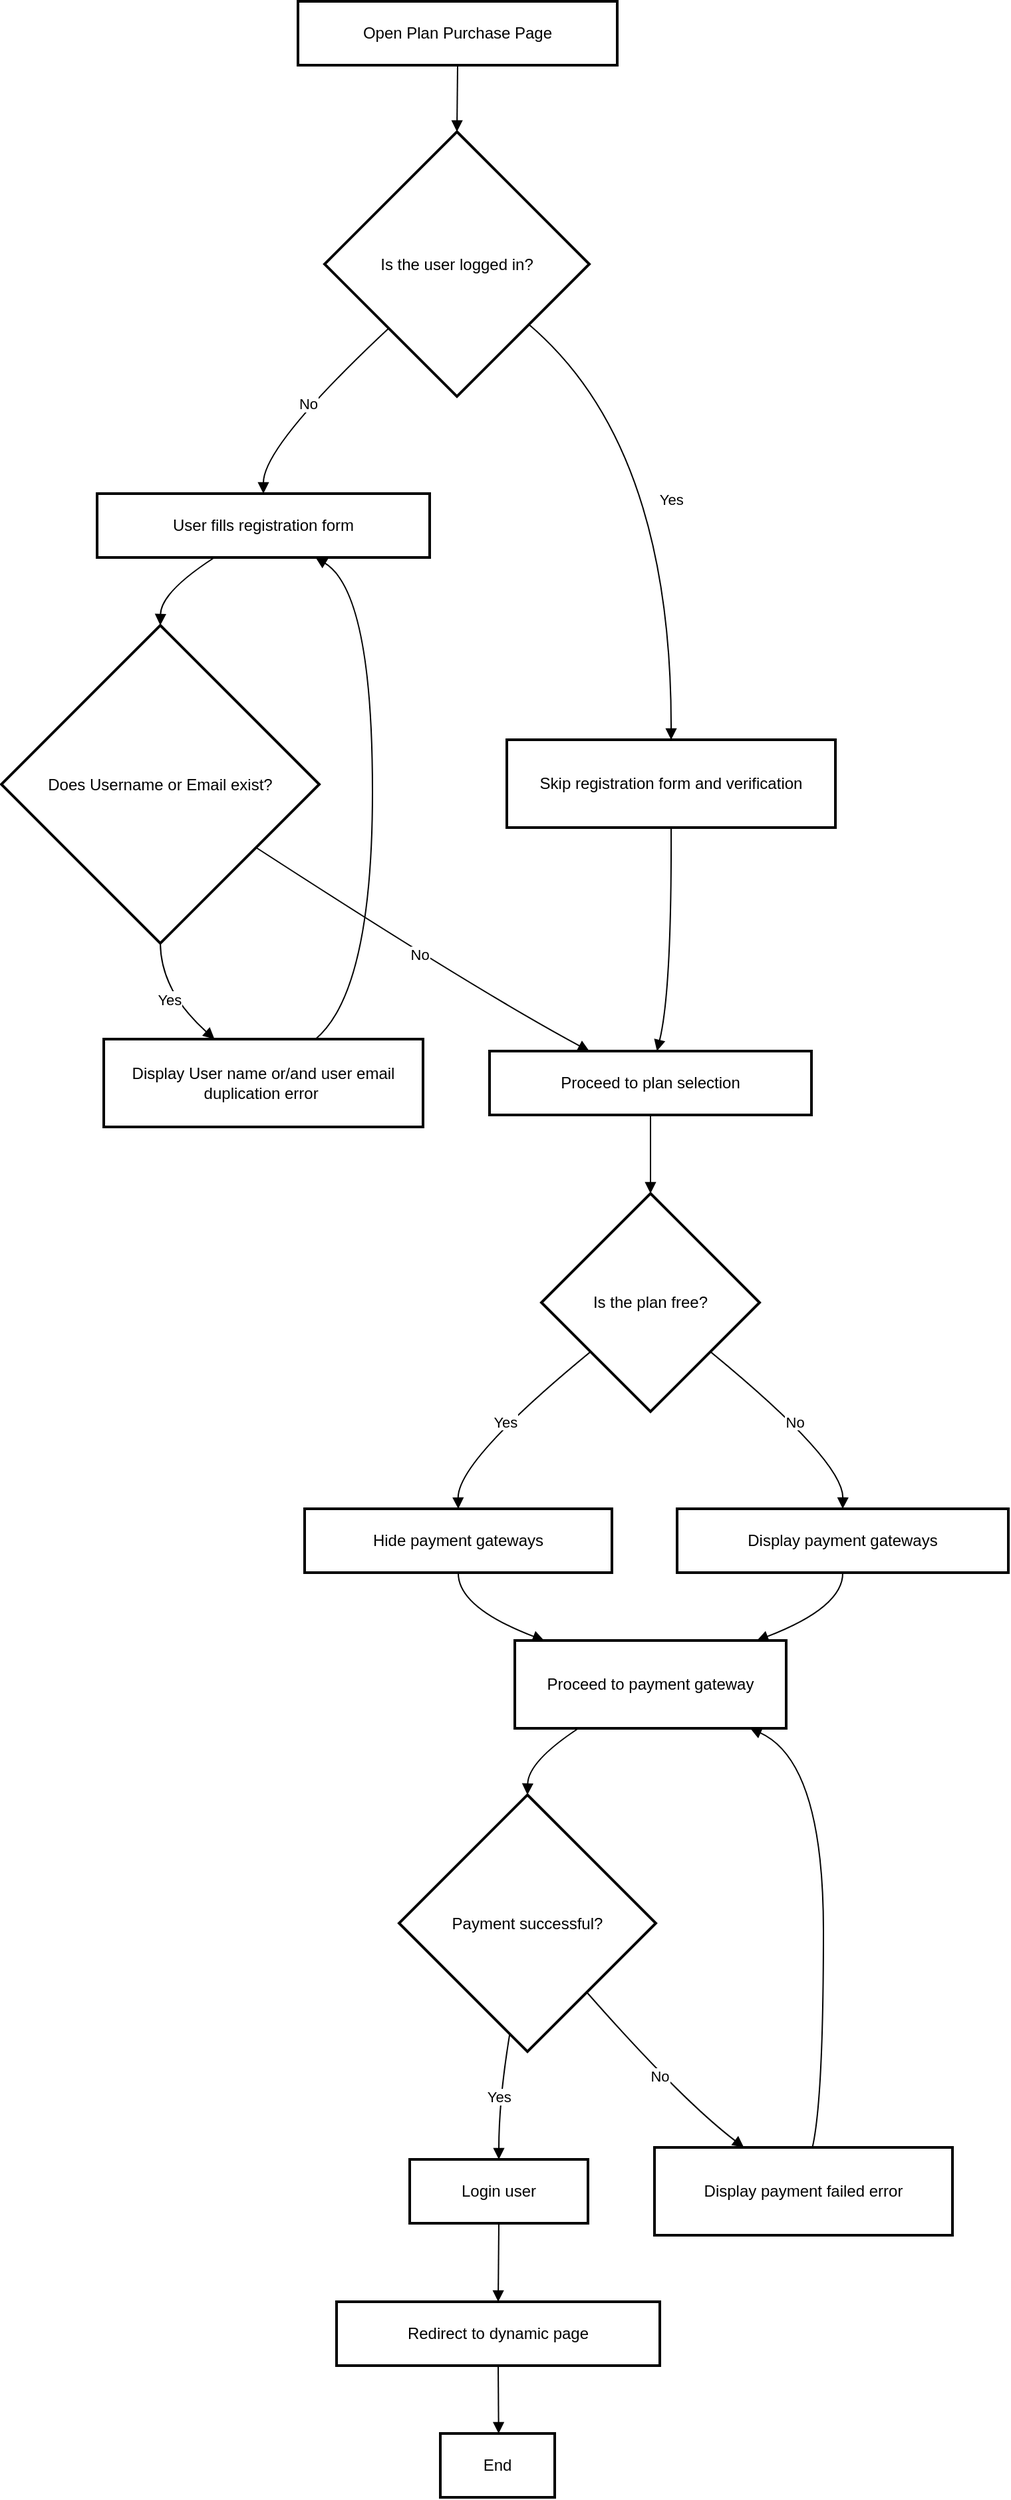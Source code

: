 <mxfile version="24.9.0">
  <diagram name="Page-1" id="15eJUu_Ijlo73qZ_4rc5">
    <mxGraphModel dx="1500" dy="796" grid="1" gridSize="10" guides="1" tooltips="1" connect="1" arrows="1" fold="1" page="1" pageScale="1" pageWidth="827" pageHeight="1169" math="0" shadow="0">
      <root>
        <mxCell id="0" />
        <mxCell id="1" parent="0" />
        <mxCell id="hBcMzHf2AXFirjuZhOq--125" value="Open Plan Purchase Page" style="whiteSpace=wrap;strokeWidth=2;" vertex="1" parent="1">
          <mxGeometry x="243" y="160" width="240" height="48" as="geometry" />
        </mxCell>
        <mxCell id="hBcMzHf2AXFirjuZhOq--126" value="Is the user logged in?" style="rhombus;strokeWidth=2;whiteSpace=wrap;" vertex="1" parent="1">
          <mxGeometry x="263" y="258" width="199" height="199" as="geometry" />
        </mxCell>
        <mxCell id="hBcMzHf2AXFirjuZhOq--127" value="Skip registration form and verification" style="whiteSpace=wrap;strokeWidth=2;" vertex="1" parent="1">
          <mxGeometry x="400" y="715" width="247" height="66" as="geometry" />
        </mxCell>
        <mxCell id="hBcMzHf2AXFirjuZhOq--128" value="User fills registration form" style="whiteSpace=wrap;strokeWidth=2;" vertex="1" parent="1">
          <mxGeometry x="92" y="530" width="250" height="48" as="geometry" />
        </mxCell>
        <mxCell id="hBcMzHf2AXFirjuZhOq--129" value="Does Username or Email exist?" style="rhombus;strokeWidth=2;whiteSpace=wrap;" vertex="1" parent="1">
          <mxGeometry x="20" y="629" width="239" height="239" as="geometry" />
        </mxCell>
        <mxCell id="hBcMzHf2AXFirjuZhOq--130" value="Display User name or/and user email duplication error " style="whiteSpace=wrap;strokeWidth=2;" vertex="1" parent="1">
          <mxGeometry x="97" y="940" width="240" height="66" as="geometry" />
        </mxCell>
        <mxCell id="hBcMzHf2AXFirjuZhOq--131" value="Proceed to plan selection" style="whiteSpace=wrap;strokeWidth=2;" vertex="1" parent="1">
          <mxGeometry x="387" y="949" width="242" height="48" as="geometry" />
        </mxCell>
        <mxCell id="hBcMzHf2AXFirjuZhOq--132" value="Is the plan free?" style="rhombus;strokeWidth=2;whiteSpace=wrap;" vertex="1" parent="1">
          <mxGeometry x="426" y="1056" width="164" height="164" as="geometry" />
        </mxCell>
        <mxCell id="hBcMzHf2AXFirjuZhOq--133" value="Hide payment gateways" style="whiteSpace=wrap;strokeWidth=2;" vertex="1" parent="1">
          <mxGeometry x="248" y="1293" width="231" height="48" as="geometry" />
        </mxCell>
        <mxCell id="hBcMzHf2AXFirjuZhOq--134" value="Display payment gateways" style="whiteSpace=wrap;strokeWidth=2;" vertex="1" parent="1">
          <mxGeometry x="528" y="1293" width="249" height="48" as="geometry" />
        </mxCell>
        <mxCell id="hBcMzHf2AXFirjuZhOq--135" value="Proceed to payment gateway" style="whiteSpace=wrap;strokeWidth=2;" vertex="1" parent="1">
          <mxGeometry x="406" y="1392" width="204" height="66" as="geometry" />
        </mxCell>
        <mxCell id="hBcMzHf2AXFirjuZhOq--136" value="Payment successful?" style="rhombus;strokeWidth=2;whiteSpace=wrap;" vertex="1" parent="1">
          <mxGeometry x="319" y="1508" width="193" height="193" as="geometry" />
        </mxCell>
        <mxCell id="hBcMzHf2AXFirjuZhOq--137" value="Login user" style="whiteSpace=wrap;strokeWidth=2;" vertex="1" parent="1">
          <mxGeometry x="327" y="1782" width="134" height="48" as="geometry" />
        </mxCell>
        <mxCell id="hBcMzHf2AXFirjuZhOq--138" value="Redirect to dynamic page" style="whiteSpace=wrap;strokeWidth=2;" vertex="1" parent="1">
          <mxGeometry x="272" y="1889" width="243" height="48" as="geometry" />
        </mxCell>
        <mxCell id="hBcMzHf2AXFirjuZhOq--139" value="End" style="whiteSpace=wrap;strokeWidth=2;" vertex="1" parent="1">
          <mxGeometry x="350" y="1988" width="86" height="48" as="geometry" />
        </mxCell>
        <mxCell id="hBcMzHf2AXFirjuZhOq--140" value="Display payment failed error" style="whiteSpace=wrap;strokeWidth=2;" vertex="1" parent="1">
          <mxGeometry x="511" y="1773" width="224" height="66" as="geometry" />
        </mxCell>
        <mxCell id="hBcMzHf2AXFirjuZhOq--141" value="" style="curved=1;startArrow=none;endArrow=block;exitX=0.5;exitY=1.01;entryX=0.5;entryY=0;rounded=0;" edge="1" parent="1" source="hBcMzHf2AXFirjuZhOq--125" target="hBcMzHf2AXFirjuZhOq--126">
          <mxGeometry relative="1" as="geometry">
            <Array as="points" />
          </mxGeometry>
        </mxCell>
        <mxCell id="hBcMzHf2AXFirjuZhOq--142" value="Yes" style="curved=1;startArrow=none;endArrow=block;exitX=1;exitY=0.92;entryX=0.5;entryY=0;rounded=0;" edge="1" parent="1" source="hBcMzHf2AXFirjuZhOq--126" target="hBcMzHf2AXFirjuZhOq--127">
          <mxGeometry relative="1" as="geometry">
            <Array as="points">
              <mxPoint x="524" y="494" />
            </Array>
          </mxGeometry>
        </mxCell>
        <mxCell id="hBcMzHf2AXFirjuZhOq--143" value="No" style="curved=1;startArrow=none;endArrow=block;exitX=0;exitY=0.97;entryX=0.5;entryY=0;rounded=0;" edge="1" parent="1" source="hBcMzHf2AXFirjuZhOq--126" target="hBcMzHf2AXFirjuZhOq--128">
          <mxGeometry relative="1" as="geometry">
            <Array as="points">
              <mxPoint x="217" y="494" />
            </Array>
          </mxGeometry>
        </mxCell>
        <mxCell id="hBcMzHf2AXFirjuZhOq--144" value="" style="curved=1;startArrow=none;endArrow=block;exitX=0.35;exitY=1.01;entryX=0.5;entryY=0;rounded=0;" edge="1" parent="1" source="hBcMzHf2AXFirjuZhOq--128" target="hBcMzHf2AXFirjuZhOq--129">
          <mxGeometry relative="1" as="geometry">
            <Array as="points">
              <mxPoint x="140" y="604" />
            </Array>
          </mxGeometry>
        </mxCell>
        <mxCell id="hBcMzHf2AXFirjuZhOq--145" value="Yes" style="curved=1;startArrow=none;endArrow=block;exitX=0.5;exitY=1;entryX=0.35;entryY=0.01;rounded=0;" edge="1" parent="1" source="hBcMzHf2AXFirjuZhOq--129" target="hBcMzHf2AXFirjuZhOq--130">
          <mxGeometry relative="1" as="geometry">
            <Array as="points">
              <mxPoint x="140" y="904" />
            </Array>
          </mxGeometry>
        </mxCell>
        <mxCell id="hBcMzHf2AXFirjuZhOq--146" value="" style="curved=1;startArrow=none;endArrow=block;exitX=0.66;exitY=0.01;entryX=0.66;entryY=1.01;rounded=0;" edge="1" parent="1" source="hBcMzHf2AXFirjuZhOq--130" target="hBcMzHf2AXFirjuZhOq--128">
          <mxGeometry relative="1" as="geometry">
            <Array as="points">
              <mxPoint x="299" y="904" />
              <mxPoint x="299" y="604" />
            </Array>
          </mxGeometry>
        </mxCell>
        <mxCell id="hBcMzHf2AXFirjuZhOq--147" value="No" style="curved=1;startArrow=none;endArrow=block;exitX=1;exitY=0.83;entryX=0.31;entryY=0;rounded=0;" edge="1" parent="1" source="hBcMzHf2AXFirjuZhOq--129" target="hBcMzHf2AXFirjuZhOq--131">
          <mxGeometry relative="1" as="geometry">
            <Array as="points">
              <mxPoint x="378" y="904" />
            </Array>
          </mxGeometry>
        </mxCell>
        <mxCell id="hBcMzHf2AXFirjuZhOq--148" value="" style="curved=1;startArrow=none;endArrow=block;exitX=0.5;exitY=1;entryX=0.52;entryY=0;rounded=0;" edge="1" parent="1" source="hBcMzHf2AXFirjuZhOq--127" target="hBcMzHf2AXFirjuZhOq--131">
          <mxGeometry relative="1" as="geometry">
            <Array as="points">
              <mxPoint x="524" y="904" />
            </Array>
          </mxGeometry>
        </mxCell>
        <mxCell id="hBcMzHf2AXFirjuZhOq--149" value="" style="curved=1;startArrow=none;endArrow=block;exitX=0.5;exitY=1.01;entryX=0.5;entryY=0;rounded=0;" edge="1" parent="1" source="hBcMzHf2AXFirjuZhOq--131" target="hBcMzHf2AXFirjuZhOq--132">
          <mxGeometry relative="1" as="geometry">
            <Array as="points" />
          </mxGeometry>
        </mxCell>
        <mxCell id="hBcMzHf2AXFirjuZhOq--150" value="Yes" style="curved=1;startArrow=none;endArrow=block;exitX=0;exitY=0.91;entryX=0.5;entryY=0;rounded=0;" edge="1" parent="1" source="hBcMzHf2AXFirjuZhOq--132" target="hBcMzHf2AXFirjuZhOq--133">
          <mxGeometry relative="1" as="geometry">
            <Array as="points">
              <mxPoint x="363" y="1257" />
            </Array>
          </mxGeometry>
        </mxCell>
        <mxCell id="hBcMzHf2AXFirjuZhOq--151" value="No" style="curved=1;startArrow=none;endArrow=block;exitX=1;exitY=0.91;entryX=0.5;entryY=0;rounded=0;" edge="1" parent="1" source="hBcMzHf2AXFirjuZhOq--132" target="hBcMzHf2AXFirjuZhOq--134">
          <mxGeometry relative="1" as="geometry">
            <Array as="points">
              <mxPoint x="653" y="1257" />
            </Array>
          </mxGeometry>
        </mxCell>
        <mxCell id="hBcMzHf2AXFirjuZhOq--152" value="" style="curved=1;startArrow=none;endArrow=block;exitX=0.5;exitY=1.01;entryX=0.1;entryY=-0.01;rounded=0;" edge="1" parent="1" source="hBcMzHf2AXFirjuZhOq--133" target="hBcMzHf2AXFirjuZhOq--135">
          <mxGeometry relative="1" as="geometry">
            <Array as="points">
              <mxPoint x="363" y="1367" />
            </Array>
          </mxGeometry>
        </mxCell>
        <mxCell id="hBcMzHf2AXFirjuZhOq--153" value="" style="curved=1;startArrow=none;endArrow=block;exitX=0.5;exitY=1.01;entryX=0.9;entryY=-0.01;rounded=0;" edge="1" parent="1" source="hBcMzHf2AXFirjuZhOq--134" target="hBcMzHf2AXFirjuZhOq--135">
          <mxGeometry relative="1" as="geometry">
            <Array as="points">
              <mxPoint x="653" y="1367" />
            </Array>
          </mxGeometry>
        </mxCell>
        <mxCell id="hBcMzHf2AXFirjuZhOq--154" value="" style="curved=1;startArrow=none;endArrow=block;exitX=0.24;exitY=0.99;entryX=0.5;entryY=0;rounded=0;" edge="1" parent="1" source="hBcMzHf2AXFirjuZhOq--135" target="hBcMzHf2AXFirjuZhOq--136">
          <mxGeometry relative="1" as="geometry">
            <Array as="points">
              <mxPoint x="416" y="1483" />
            </Array>
          </mxGeometry>
        </mxCell>
        <mxCell id="hBcMzHf2AXFirjuZhOq--155" value="Yes" style="curved=1;startArrow=none;endArrow=block;exitX=0.42;exitY=1;entryX=0.5;entryY=0;rounded=0;" edge="1" parent="1" source="hBcMzHf2AXFirjuZhOq--136" target="hBcMzHf2AXFirjuZhOq--137">
          <mxGeometry relative="1" as="geometry">
            <Array as="points">
              <mxPoint x="394" y="1737" />
            </Array>
          </mxGeometry>
        </mxCell>
        <mxCell id="hBcMzHf2AXFirjuZhOq--156" value="" style="curved=1;startArrow=none;endArrow=block;exitX=0.5;exitY=1.01;entryX=0.5;entryY=0.01;rounded=0;" edge="1" parent="1" source="hBcMzHf2AXFirjuZhOq--137" target="hBcMzHf2AXFirjuZhOq--138">
          <mxGeometry relative="1" as="geometry">
            <Array as="points" />
          </mxGeometry>
        </mxCell>
        <mxCell id="hBcMzHf2AXFirjuZhOq--157" value="" style="curved=1;startArrow=none;endArrow=block;exitX=0.5;exitY=1.01;entryX=0.51;entryY=-0.01;rounded=0;" edge="1" parent="1" source="hBcMzHf2AXFirjuZhOq--138" target="hBcMzHf2AXFirjuZhOq--139">
          <mxGeometry relative="1" as="geometry">
            <Array as="points" />
          </mxGeometry>
        </mxCell>
        <mxCell id="hBcMzHf2AXFirjuZhOq--158" value="No" style="curved=1;startArrow=none;endArrow=block;exitX=0.93;exitY=1;entryX=0.3;entryY=0;rounded=0;" edge="1" parent="1" source="hBcMzHf2AXFirjuZhOq--136" target="hBcMzHf2AXFirjuZhOq--140">
          <mxGeometry relative="1" as="geometry">
            <Array as="points">
              <mxPoint x="531" y="1737" />
            </Array>
          </mxGeometry>
        </mxCell>
        <mxCell id="hBcMzHf2AXFirjuZhOq--159" value="" style="curved=1;startArrow=none;endArrow=block;exitX=0.53;exitY=0;entryX=0.86;entryY=0.99;rounded=0;" edge="1" parent="1" source="hBcMzHf2AXFirjuZhOq--140" target="hBcMzHf2AXFirjuZhOq--135">
          <mxGeometry relative="1" as="geometry">
            <Array as="points">
              <mxPoint x="638" y="1737" />
              <mxPoint x="638" y="1483" />
            </Array>
          </mxGeometry>
        </mxCell>
      </root>
    </mxGraphModel>
  </diagram>
</mxfile>
